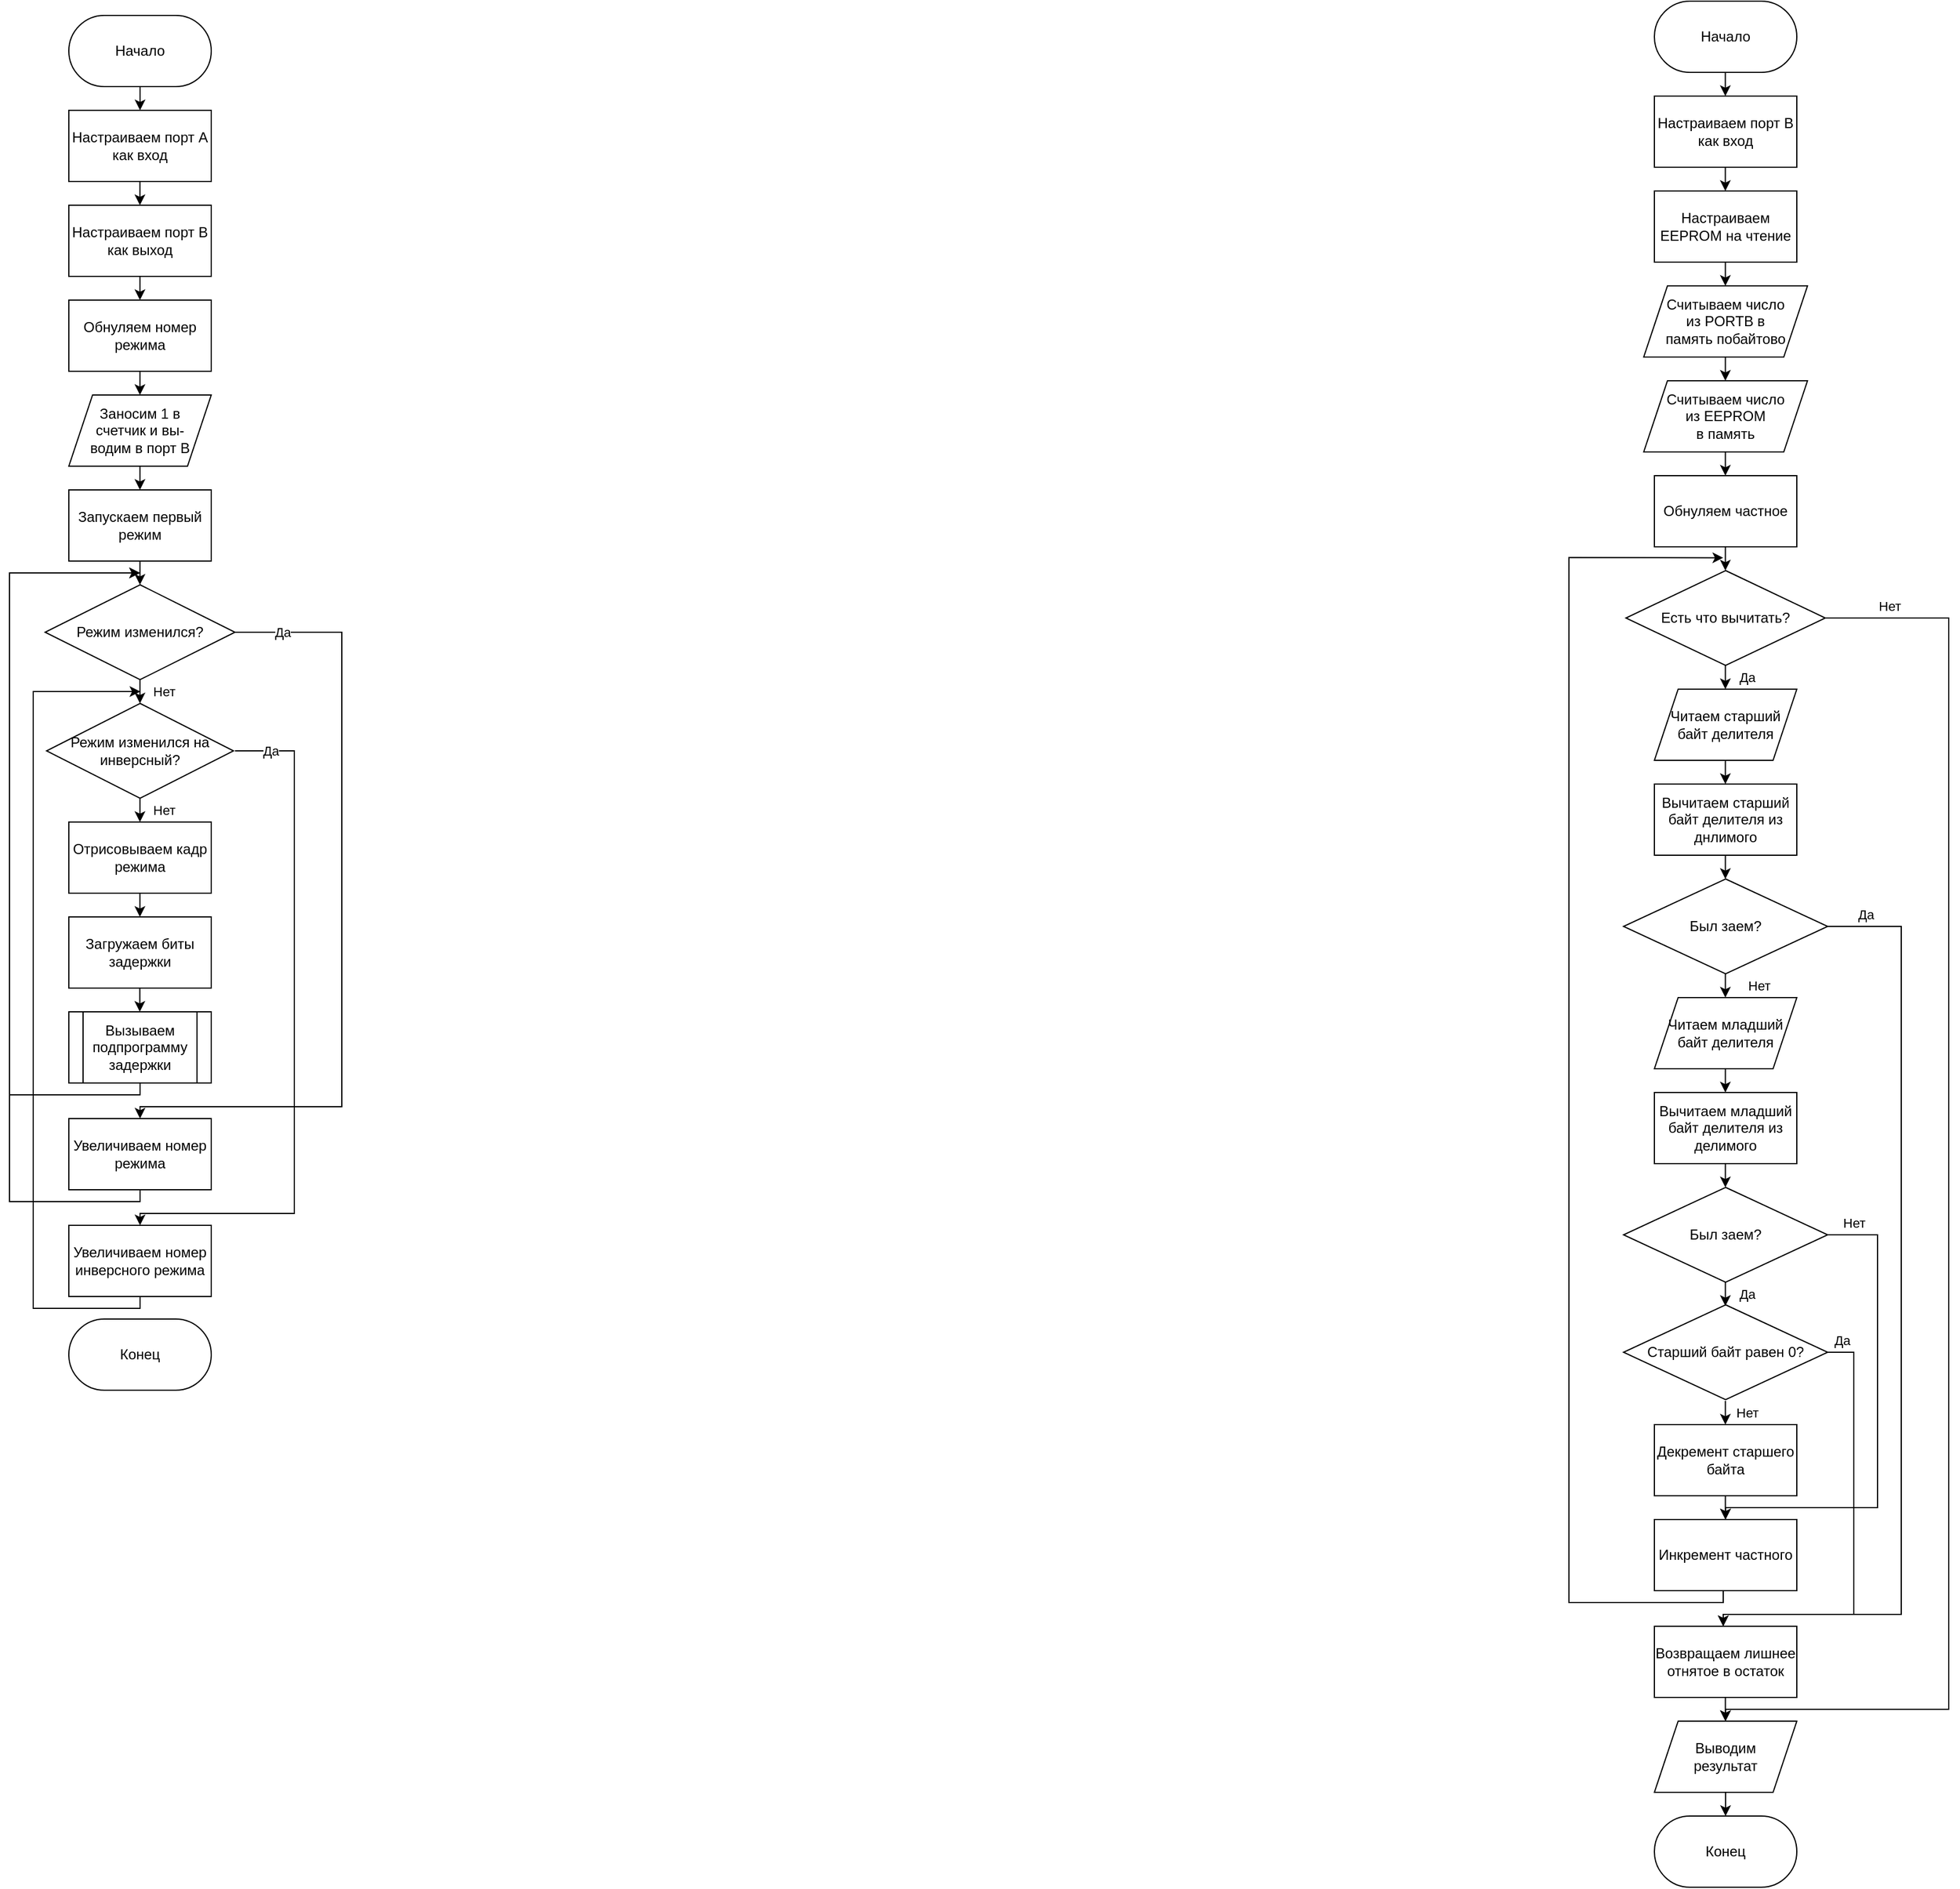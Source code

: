 <mxfile version="21.2.2" type="device">
  <diagram id="C5RBs43oDa-KdzZeNtuy" name="Page-1">
    <mxGraphModel dx="944" dy="3210" grid="0" gridSize="10" guides="1" tooltips="1" connect="1" arrows="1" fold="1" page="1" pageScale="1" pageWidth="1169" pageHeight="1654" math="0" shadow="0">
      <root>
        <mxCell id="WIyWlLk6GJQsqaUBKTNV-0" />
        <mxCell id="WIyWlLk6GJQsqaUBKTNV-1" parent="WIyWlLk6GJQsqaUBKTNV-0" />
        <mxCell id="0ptH6oZGXCHwSvXno-6U-0" value="&lt;font style=&quot;vertical-align: inherit;&quot;&gt;&lt;font style=&quot;vertical-align: inherit;&quot;&gt;Начало&lt;br&gt;&lt;/font&gt;&lt;/font&gt;" style="rounded=1;whiteSpace=wrap;html=1;arcSize=50;" vertex="1" parent="WIyWlLk6GJQsqaUBKTNV-1">
          <mxGeometry x="156" y="10" width="120" height="60" as="geometry" />
        </mxCell>
        <mxCell id="0ptH6oZGXCHwSvXno-6U-1" value="Начало" style="rounded=1;whiteSpace=wrap;html=1;arcSize=50;" vertex="1" parent="WIyWlLk6GJQsqaUBKTNV-1">
          <mxGeometry x="1492" y="-2" width="120" height="60" as="geometry" />
        </mxCell>
        <mxCell id="0ptH6oZGXCHwSvXno-6U-2" value="Конец" style="rounded=1;whiteSpace=wrap;html=1;arcSize=50;" vertex="1" parent="WIyWlLk6GJQsqaUBKTNV-1">
          <mxGeometry x="1492" y="1528" width="120" height="60" as="geometry" />
        </mxCell>
        <mxCell id="0ptH6oZGXCHwSvXno-6U-3" value="&lt;font style=&quot;vertical-align: inherit;&quot;&gt;&lt;font style=&quot;vertical-align: inherit;&quot;&gt;Конец&lt;/font&gt;&lt;/font&gt;" style="rounded=1;whiteSpace=wrap;html=1;arcSize=50;" vertex="1" parent="WIyWlLk6GJQsqaUBKTNV-1">
          <mxGeometry x="156" y="1109" width="120" height="60" as="geometry" />
        </mxCell>
        <mxCell id="0ptH6oZGXCHwSvXno-6U-4" value="&lt;font style=&quot;vertical-align: inherit;&quot;&gt;&lt;font style=&quot;vertical-align: inherit;&quot;&gt;Настраиваем порт А&lt;br&gt;как вход&lt;br&gt;&lt;/font&gt;&lt;/font&gt;" style="rounded=0;whiteSpace=wrap;html=1;" vertex="1" parent="WIyWlLk6GJQsqaUBKTNV-1">
          <mxGeometry x="156" y="90" width="120" height="60" as="geometry" />
        </mxCell>
        <mxCell id="0ptH6oZGXCHwSvXno-6U-5" value="&lt;font style=&quot;vertical-align: inherit;&quot;&gt;&lt;font style=&quot;vertical-align: inherit;&quot;&gt;Настраиваем порт В&lt;br&gt;как выход&lt;br&gt;&lt;/font&gt;&lt;/font&gt;" style="rounded=0;whiteSpace=wrap;html=1;" vertex="1" parent="WIyWlLk6GJQsqaUBKTNV-1">
          <mxGeometry x="156" y="170" width="120" height="60" as="geometry" />
        </mxCell>
        <mxCell id="0ptH6oZGXCHwSvXno-6U-6" value="&lt;font style=&quot;vertical-align: inherit;&quot;&gt;&lt;font style=&quot;vertical-align: inherit;&quot;&gt;Обнуляем номер режима&lt;/font&gt;&lt;/font&gt;" style="rounded=0;whiteSpace=wrap;html=1;" vertex="1" parent="WIyWlLk6GJQsqaUBKTNV-1">
          <mxGeometry x="156" y="250" width="120" height="60" as="geometry" />
        </mxCell>
        <mxCell id="0ptH6oZGXCHwSvXno-6U-7" value="&lt;font style=&quot;vertical-align: inherit;&quot;&gt;&lt;font style=&quot;vertical-align: inherit;&quot;&gt;Заносим 1 в&lt;br&gt;счетчик и вы-&lt;br&gt;водим в порт В&lt;/font&gt;&lt;/font&gt;" style="shape=parallelogram;perimeter=parallelogramPerimeter;whiteSpace=wrap;html=1;fixedSize=1;" vertex="1" parent="WIyWlLk6GJQsqaUBKTNV-1">
          <mxGeometry x="156" y="330" width="120" height="60" as="geometry" />
        </mxCell>
        <mxCell id="0ptH6oZGXCHwSvXno-6U-8" value="&lt;font style=&quot;vertical-align: inherit;&quot;&gt;&lt;font style=&quot;vertical-align: inherit;&quot;&gt;Запускаем первый режим&lt;/font&gt;&lt;/font&gt;" style="rounded=0;whiteSpace=wrap;html=1;" vertex="1" parent="WIyWlLk6GJQsqaUBKTNV-1">
          <mxGeometry x="156" y="410" width="120" height="60" as="geometry" />
        </mxCell>
        <mxCell id="0ptH6oZGXCHwSvXno-6U-9" value="&lt;font style=&quot;vertical-align: inherit;&quot;&gt;&lt;font style=&quot;vertical-align: inherit;&quot;&gt;Режим изменился?&lt;/font&gt;&lt;/font&gt;" style="rhombus;whiteSpace=wrap;html=1;" vertex="1" parent="WIyWlLk6GJQsqaUBKTNV-1">
          <mxGeometry x="136" y="490" width="160" height="80" as="geometry" />
        </mxCell>
        <mxCell id="0ptH6oZGXCHwSvXno-6U-10" value="&lt;font style=&quot;vertical-align: inherit;&quot;&gt;&lt;font style=&quot;vertical-align: inherit;&quot;&gt;Режим изменился на инверсный?&lt;br&gt;&lt;/font&gt;&lt;/font&gt;" style="rhombus;whiteSpace=wrap;html=1;" vertex="1" parent="WIyWlLk6GJQsqaUBKTNV-1">
          <mxGeometry x="137.25" y="590" width="157.5" height="80" as="geometry" />
        </mxCell>
        <mxCell id="0ptH6oZGXCHwSvXno-6U-11" value="&lt;font style=&quot;vertical-align: inherit;&quot;&gt;&lt;font style=&quot;vertical-align: inherit;&quot;&gt;Отрисовываем кадр режима&lt;/font&gt;&lt;/font&gt;" style="rounded=0;whiteSpace=wrap;html=1;" vertex="1" parent="WIyWlLk6GJQsqaUBKTNV-1">
          <mxGeometry x="156" y="690" width="120" height="60" as="geometry" />
        </mxCell>
        <mxCell id="0ptH6oZGXCHwSvXno-6U-12" value="&lt;font style=&quot;vertical-align: inherit;&quot;&gt;&lt;font style=&quot;vertical-align: inherit;&quot;&gt;Вызываем подпрограмму задержки&lt;/font&gt;&lt;/font&gt;" style="shape=process;whiteSpace=wrap;html=1;backgroundOutline=1;" vertex="1" parent="WIyWlLk6GJQsqaUBKTNV-1">
          <mxGeometry x="156" y="850" width="120" height="60" as="geometry" />
        </mxCell>
        <mxCell id="0ptH6oZGXCHwSvXno-6U-13" value="&lt;font style=&quot;vertical-align: inherit;&quot;&gt;&lt;font style=&quot;vertical-align: inherit;&quot;&gt;Загружаем биты задержки&lt;/font&gt;&lt;/font&gt;" style="rounded=0;whiteSpace=wrap;html=1;" vertex="1" parent="WIyWlLk6GJQsqaUBKTNV-1">
          <mxGeometry x="156" y="770" width="120" height="60" as="geometry" />
        </mxCell>
        <mxCell id="0ptH6oZGXCHwSvXno-6U-14" value="&lt;font style=&quot;vertical-align: inherit;&quot;&gt;&lt;font style=&quot;vertical-align: inherit;&quot;&gt;Увеличиваем номер режима&lt;/font&gt;&lt;/font&gt;" style="rounded=0;whiteSpace=wrap;html=1;" vertex="1" parent="WIyWlLk6GJQsqaUBKTNV-1">
          <mxGeometry x="156" y="940" width="120" height="60" as="geometry" />
        </mxCell>
        <mxCell id="0ptH6oZGXCHwSvXno-6U-15" value="&lt;font style=&quot;vertical-align: inherit;&quot;&gt;&lt;font style=&quot;vertical-align: inherit;&quot;&gt;&lt;font style=&quot;vertical-align: inherit;&quot;&gt;&lt;font style=&quot;vertical-align: inherit;&quot;&gt;Увеличиваем номер инверсного режима&lt;/font&gt;&lt;/font&gt;&lt;/font&gt;&lt;/font&gt;" style="rounded=0;whiteSpace=wrap;html=1;" vertex="1" parent="WIyWlLk6GJQsqaUBKTNV-1">
          <mxGeometry x="156" y="1030" width="120" height="60" as="geometry" />
        </mxCell>
        <mxCell id="0ptH6oZGXCHwSvXno-6U-16" value="" style="endArrow=classic;html=1;rounded=0;entryX=0.5;entryY=0;entryDx=0;entryDy=0;" edge="1" parent="WIyWlLk6GJQsqaUBKTNV-1" target="0ptH6oZGXCHwSvXno-6U-4">
          <mxGeometry width="50" height="50" relative="1" as="geometry">
            <mxPoint x="216" y="70" as="sourcePoint" />
            <mxPoint x="266" y="20" as="targetPoint" />
          </mxGeometry>
        </mxCell>
        <mxCell id="0ptH6oZGXCHwSvXno-6U-17" value="" style="endArrow=classic;html=1;rounded=0;entryX=0.5;entryY=0;entryDx=0;entryDy=0;" edge="1" parent="WIyWlLk6GJQsqaUBKTNV-1">
          <mxGeometry width="50" height="50" relative="1" as="geometry">
            <mxPoint x="215.9" y="150" as="sourcePoint" />
            <mxPoint x="215.9" y="170" as="targetPoint" />
          </mxGeometry>
        </mxCell>
        <mxCell id="0ptH6oZGXCHwSvXno-6U-18" value="" style="endArrow=classic;html=1;rounded=0;entryX=0.5;entryY=0;entryDx=0;entryDy=0;" edge="1" parent="WIyWlLk6GJQsqaUBKTNV-1">
          <mxGeometry width="50" height="50" relative="1" as="geometry">
            <mxPoint x="215.92" y="230" as="sourcePoint" />
            <mxPoint x="215.92" y="250" as="targetPoint" />
          </mxGeometry>
        </mxCell>
        <mxCell id="0ptH6oZGXCHwSvXno-6U-19" value="" style="endArrow=classic;html=1;rounded=0;entryX=0.5;entryY=0;entryDx=0;entryDy=0;" edge="1" parent="WIyWlLk6GJQsqaUBKTNV-1">
          <mxGeometry width="50" height="50" relative="1" as="geometry">
            <mxPoint x="215.92" y="310" as="sourcePoint" />
            <mxPoint x="215.92" y="330" as="targetPoint" />
          </mxGeometry>
        </mxCell>
        <mxCell id="0ptH6oZGXCHwSvXno-6U-20" value="" style="endArrow=classic;html=1;rounded=0;entryX=0.5;entryY=0;entryDx=0;entryDy=0;" edge="1" parent="WIyWlLk6GJQsqaUBKTNV-1">
          <mxGeometry width="50" height="50" relative="1" as="geometry">
            <mxPoint x="215.92" y="390" as="sourcePoint" />
            <mxPoint x="215.92" y="410" as="targetPoint" />
          </mxGeometry>
        </mxCell>
        <mxCell id="0ptH6oZGXCHwSvXno-6U-21" value="" style="endArrow=classic;html=1;rounded=0;entryX=0.5;entryY=0;entryDx=0;entryDy=0;" edge="1" parent="WIyWlLk6GJQsqaUBKTNV-1">
          <mxGeometry width="50" height="50" relative="1" as="geometry">
            <mxPoint x="215.92" y="470" as="sourcePoint" />
            <mxPoint x="215.92" y="490" as="targetPoint" />
          </mxGeometry>
        </mxCell>
        <mxCell id="0ptH6oZGXCHwSvXno-6U-22" value="Нет" style="endArrow=classic;html=1;rounded=0;entryX=0.5;entryY=0;entryDx=0;entryDy=0;" edge="1" parent="WIyWlLk6GJQsqaUBKTNV-1">
          <mxGeometry y="20" width="50" height="50" relative="1" as="geometry">
            <mxPoint x="215.92" y="570" as="sourcePoint" />
            <mxPoint x="215.92" y="590" as="targetPoint" />
            <mxPoint as="offset" />
          </mxGeometry>
        </mxCell>
        <mxCell id="0ptH6oZGXCHwSvXno-6U-23" value="Нет" style="endArrow=classic;html=1;rounded=0;entryX=0.5;entryY=0;entryDx=0;entryDy=0;" edge="1" parent="WIyWlLk6GJQsqaUBKTNV-1">
          <mxGeometry y="20" width="50" height="50" relative="1" as="geometry">
            <mxPoint x="215.92" y="670" as="sourcePoint" />
            <mxPoint x="215.92" y="690" as="targetPoint" />
            <mxPoint as="offset" />
          </mxGeometry>
        </mxCell>
        <mxCell id="0ptH6oZGXCHwSvXno-6U-24" value="" style="endArrow=classic;html=1;rounded=0;entryX=0.5;entryY=0;entryDx=0;entryDy=0;" edge="1" parent="WIyWlLk6GJQsqaUBKTNV-1">
          <mxGeometry width="50" height="50" relative="1" as="geometry">
            <mxPoint x="215.89" y="750" as="sourcePoint" />
            <mxPoint x="215.89" y="770" as="targetPoint" />
          </mxGeometry>
        </mxCell>
        <mxCell id="0ptH6oZGXCHwSvXno-6U-25" value="" style="endArrow=classic;html=1;rounded=0;entryX=0.5;entryY=0;entryDx=0;entryDy=0;" edge="1" parent="WIyWlLk6GJQsqaUBKTNV-1">
          <mxGeometry width="50" height="50" relative="1" as="geometry">
            <mxPoint x="215.81" y="830" as="sourcePoint" />
            <mxPoint x="215.81" y="850" as="targetPoint" />
          </mxGeometry>
        </mxCell>
        <mxCell id="0ptH6oZGXCHwSvXno-6U-28" value="" style="endArrow=none;html=1;rounded=0;entryX=0.5;entryY=1;entryDx=0;entryDy=0;" edge="1" parent="WIyWlLk6GJQsqaUBKTNV-1" target="0ptH6oZGXCHwSvXno-6U-12">
          <mxGeometry width="50" height="50" relative="1" as="geometry">
            <mxPoint x="106" y="480" as="sourcePoint" />
            <mxPoint x="246" y="930" as="targetPoint" />
            <Array as="points">
              <mxPoint x="106" y="920" />
              <mxPoint x="216" y="920" />
            </Array>
          </mxGeometry>
        </mxCell>
        <mxCell id="0ptH6oZGXCHwSvXno-6U-29" value="" style="endArrow=classic;html=1;rounded=0;" edge="1" parent="WIyWlLk6GJQsqaUBKTNV-1">
          <mxGeometry width="50" height="50" relative="1" as="geometry">
            <mxPoint x="106" y="480" as="sourcePoint" />
            <mxPoint x="216" y="480" as="targetPoint" />
          </mxGeometry>
        </mxCell>
        <mxCell id="0ptH6oZGXCHwSvXno-6U-30" value="Да" style="endArrow=classic;html=1;rounded=0;exitX=1;exitY=0.5;exitDx=0;exitDy=0;entryX=0.5;entryY=0;entryDx=0;entryDy=0;" edge="1" parent="WIyWlLk6GJQsqaUBKTNV-1" source="0ptH6oZGXCHwSvXno-6U-9" target="0ptH6oZGXCHwSvXno-6U-14">
          <mxGeometry x="-0.881" width="50" height="50" relative="1" as="geometry">
            <mxPoint x="336" y="640" as="sourcePoint" />
            <mxPoint x="386" y="590" as="targetPoint" />
            <Array as="points">
              <mxPoint x="386" y="530" />
              <mxPoint x="386" y="930" />
              <mxPoint x="216" y="930" />
            </Array>
            <mxPoint as="offset" />
          </mxGeometry>
        </mxCell>
        <mxCell id="0ptH6oZGXCHwSvXno-6U-31" value="Да" style="endArrow=classic;html=1;rounded=0;entryX=0.5;entryY=0;entryDx=0;entryDy=0;" edge="1" parent="WIyWlLk6GJQsqaUBKTNV-1" target="0ptH6oZGXCHwSvXno-6U-15">
          <mxGeometry x="-0.897" width="50" height="50" relative="1" as="geometry">
            <mxPoint x="296" y="630" as="sourcePoint" />
            <mxPoint x="346" y="580" as="targetPoint" />
            <Array as="points">
              <mxPoint x="346" y="630" />
              <mxPoint x="346" y="1020" />
              <mxPoint x="216" y="1020" />
            </Array>
            <mxPoint as="offset" />
          </mxGeometry>
        </mxCell>
        <mxCell id="0ptH6oZGXCHwSvXno-6U-32" value="" style="endArrow=classic;html=1;rounded=0;exitX=0.5;exitY=1;exitDx=0;exitDy=0;" edge="1" parent="WIyWlLk6GJQsqaUBKTNV-1" source="0ptH6oZGXCHwSvXno-6U-14">
          <mxGeometry width="50" height="50" relative="1" as="geometry">
            <mxPoint x="118" y="1000" as="sourcePoint" />
            <mxPoint x="216" y="480" as="targetPoint" />
            <Array as="points">
              <mxPoint x="216" y="1010" />
              <mxPoint x="106" y="1010" />
              <mxPoint x="106" y="480" />
            </Array>
          </mxGeometry>
        </mxCell>
        <mxCell id="0ptH6oZGXCHwSvXno-6U-33" value="" style="endArrow=classic;html=1;rounded=0;exitX=0.5;exitY=1;exitDx=0;exitDy=0;" edge="1" parent="WIyWlLk6GJQsqaUBKTNV-1" source="0ptH6oZGXCHwSvXno-6U-15">
          <mxGeometry width="50" height="50" relative="1" as="geometry">
            <mxPoint x="216" y="1100" as="sourcePoint" />
            <mxPoint x="216.267" y="580" as="targetPoint" />
            <Array as="points">
              <mxPoint x="216" y="1100" />
              <mxPoint x="126" y="1100" />
              <mxPoint x="126" y="580" />
            </Array>
          </mxGeometry>
        </mxCell>
        <mxCell id="0ptH6oZGXCHwSvXno-6U-36" value="Настраиваем порт В как вход" style="rounded=0;whiteSpace=wrap;html=1;" vertex="1" parent="WIyWlLk6GJQsqaUBKTNV-1">
          <mxGeometry x="1492" y="78" width="120" height="60" as="geometry" />
        </mxCell>
        <mxCell id="0ptH6oZGXCHwSvXno-6U-37" value="Настраиваем EEPROM на чтение" style="rounded=0;whiteSpace=wrap;html=1;" vertex="1" parent="WIyWlLk6GJQsqaUBKTNV-1">
          <mxGeometry x="1492" y="158" width="120" height="60" as="geometry" />
        </mxCell>
        <mxCell id="0ptH6oZGXCHwSvXno-6U-38" value="Считываем число&lt;br&gt;из PORTB в&lt;br&gt;память побайтово" style="shape=parallelogram;perimeter=parallelogramPerimeter;whiteSpace=wrap;html=1;fixedSize=1;" vertex="1" parent="WIyWlLk6GJQsqaUBKTNV-1">
          <mxGeometry x="1483" y="238" width="138" height="60" as="geometry" />
        </mxCell>
        <mxCell id="0ptH6oZGXCHwSvXno-6U-39" value="Считываем число&lt;br&gt;из EEPROM&lt;br&gt;в память" style="shape=parallelogram;perimeter=parallelogramPerimeter;whiteSpace=wrap;html=1;fixedSize=1;" vertex="1" parent="WIyWlLk6GJQsqaUBKTNV-1">
          <mxGeometry x="1483" y="318" width="138" height="60" as="geometry" />
        </mxCell>
        <mxCell id="0ptH6oZGXCHwSvXno-6U-40" value="Обнуляем частное" style="rounded=0;whiteSpace=wrap;html=1;" vertex="1" parent="WIyWlLk6GJQsqaUBKTNV-1">
          <mxGeometry x="1492" y="398" width="120" height="60" as="geometry" />
        </mxCell>
        <mxCell id="0ptH6oZGXCHwSvXno-6U-41" value="Есть что вычитать?" style="rhombus;whiteSpace=wrap;html=1;" vertex="1" parent="WIyWlLk6GJQsqaUBKTNV-1">
          <mxGeometry x="1468" y="478" width="168" height="80" as="geometry" />
        </mxCell>
        <mxCell id="0ptH6oZGXCHwSvXno-6U-42" value="Читаем старший байт делителя" style="shape=parallelogram;perimeter=parallelogramPerimeter;whiteSpace=wrap;html=1;fixedSize=1;" vertex="1" parent="WIyWlLk6GJQsqaUBKTNV-1">
          <mxGeometry x="1492" y="578" width="120" height="60" as="geometry" />
        </mxCell>
        <mxCell id="0ptH6oZGXCHwSvXno-6U-43" value="Был заем?" style="rhombus;whiteSpace=wrap;html=1;" vertex="1" parent="WIyWlLk6GJQsqaUBKTNV-1">
          <mxGeometry x="1466" y="738" width="172" height="80" as="geometry" />
        </mxCell>
        <mxCell id="0ptH6oZGXCHwSvXno-6U-44" value="Вычитаем старший байт делителя из днлимого" style="rounded=0;whiteSpace=wrap;html=1;" vertex="1" parent="WIyWlLk6GJQsqaUBKTNV-1">
          <mxGeometry x="1492" y="658" width="120" height="60" as="geometry" />
        </mxCell>
        <mxCell id="0ptH6oZGXCHwSvXno-6U-45" value="Вычитаем младший байт делителя из делимого" style="rounded=0;whiteSpace=wrap;html=1;" vertex="1" parent="WIyWlLk6GJQsqaUBKTNV-1">
          <mxGeometry x="1492" y="918" width="120" height="60" as="geometry" />
        </mxCell>
        <mxCell id="0ptH6oZGXCHwSvXno-6U-46" value="Читаем младший байт делителя" style="shape=parallelogram;perimeter=parallelogramPerimeter;whiteSpace=wrap;html=1;fixedSize=1;" vertex="1" parent="WIyWlLk6GJQsqaUBKTNV-1">
          <mxGeometry x="1492" y="838" width="120" height="60" as="geometry" />
        </mxCell>
        <mxCell id="0ptH6oZGXCHwSvXno-6U-47" value="Был заем?" style="rhombus;whiteSpace=wrap;html=1;" vertex="1" parent="WIyWlLk6GJQsqaUBKTNV-1">
          <mxGeometry x="1466" y="998" width="172" height="80" as="geometry" />
        </mxCell>
        <mxCell id="0ptH6oZGXCHwSvXno-6U-48" value="Старший байт равен 0?" style="rhombus;whiteSpace=wrap;html=1;" vertex="1" parent="WIyWlLk6GJQsqaUBKTNV-1">
          <mxGeometry x="1466" y="1097" width="172" height="80" as="geometry" />
        </mxCell>
        <mxCell id="0ptH6oZGXCHwSvXno-6U-49" value="Декремент старшего байта" style="rounded=0;whiteSpace=wrap;html=1;" vertex="1" parent="WIyWlLk6GJQsqaUBKTNV-1">
          <mxGeometry x="1492" y="1198" width="120" height="60" as="geometry" />
        </mxCell>
        <mxCell id="0ptH6oZGXCHwSvXno-6U-50" value="Инкремент частного" style="rounded=0;whiteSpace=wrap;html=1;" vertex="1" parent="WIyWlLk6GJQsqaUBKTNV-1">
          <mxGeometry x="1492" y="1278" width="120" height="60" as="geometry" />
        </mxCell>
        <mxCell id="0ptH6oZGXCHwSvXno-6U-51" value="Возвращаем лишнее отнятое в остаток" style="rounded=0;whiteSpace=wrap;html=1;" vertex="1" parent="WIyWlLk6GJQsqaUBKTNV-1">
          <mxGeometry x="1492" y="1368" width="120" height="60" as="geometry" />
        </mxCell>
        <mxCell id="0ptH6oZGXCHwSvXno-6U-52" value="Выводим&lt;br&gt;результат" style="shape=parallelogram;perimeter=parallelogramPerimeter;whiteSpace=wrap;html=1;fixedSize=1;" vertex="1" parent="WIyWlLk6GJQsqaUBKTNV-1">
          <mxGeometry x="1492" y="1448" width="120" height="60" as="geometry" />
        </mxCell>
        <mxCell id="0ptH6oZGXCHwSvXno-6U-53" value="" style="endArrow=classic;html=1;rounded=0;entryX=0.5;entryY=0;entryDx=0;entryDy=0;" edge="1" parent="WIyWlLk6GJQsqaUBKTNV-1">
          <mxGeometry width="50" height="50" relative="1" as="geometry">
            <mxPoint x="1551.77" y="58" as="sourcePoint" />
            <mxPoint x="1551.77" y="78" as="targetPoint" />
          </mxGeometry>
        </mxCell>
        <mxCell id="0ptH6oZGXCHwSvXno-6U-54" value="" style="endArrow=classic;html=1;rounded=0;entryX=0.5;entryY=0;entryDx=0;entryDy=0;" edge="1" parent="WIyWlLk6GJQsqaUBKTNV-1">
          <mxGeometry width="50" height="50" relative="1" as="geometry">
            <mxPoint x="1551.77" y="138" as="sourcePoint" />
            <mxPoint x="1551.77" y="158" as="targetPoint" />
          </mxGeometry>
        </mxCell>
        <mxCell id="0ptH6oZGXCHwSvXno-6U-55" value="" style="endArrow=classic;html=1;rounded=0;entryX=0.5;entryY=0;entryDx=0;entryDy=0;" edge="1" parent="WIyWlLk6GJQsqaUBKTNV-1">
          <mxGeometry width="50" height="50" relative="1" as="geometry">
            <mxPoint x="1551.8" y="218" as="sourcePoint" />
            <mxPoint x="1551.8" y="238" as="targetPoint" />
          </mxGeometry>
        </mxCell>
        <mxCell id="0ptH6oZGXCHwSvXno-6U-56" value="" style="endArrow=classic;html=1;rounded=0;entryX=0.5;entryY=0;entryDx=0;entryDy=0;" edge="1" parent="WIyWlLk6GJQsqaUBKTNV-1">
          <mxGeometry width="50" height="50" relative="1" as="geometry">
            <mxPoint x="1551.8" y="298" as="sourcePoint" />
            <mxPoint x="1551.8" y="318" as="targetPoint" />
          </mxGeometry>
        </mxCell>
        <mxCell id="0ptH6oZGXCHwSvXno-6U-57" value="" style="endArrow=classic;html=1;rounded=0;entryX=0.5;entryY=0;entryDx=0;entryDy=0;" edge="1" parent="WIyWlLk6GJQsqaUBKTNV-1">
          <mxGeometry width="50" height="50" relative="1" as="geometry">
            <mxPoint x="1551.8" y="378" as="sourcePoint" />
            <mxPoint x="1551.8" y="398" as="targetPoint" />
          </mxGeometry>
        </mxCell>
        <mxCell id="0ptH6oZGXCHwSvXno-6U-58" value="" style="endArrow=classic;html=1;rounded=0;entryX=0.5;entryY=0;entryDx=0;entryDy=0;" edge="1" parent="WIyWlLk6GJQsqaUBKTNV-1">
          <mxGeometry width="50" height="50" relative="1" as="geometry">
            <mxPoint x="1551.8" y="458" as="sourcePoint" />
            <mxPoint x="1551.8" y="478" as="targetPoint" />
          </mxGeometry>
        </mxCell>
        <mxCell id="0ptH6oZGXCHwSvXno-6U-59" value="Да" style="endArrow=classic;html=1;rounded=0;entryX=0.5;entryY=0;entryDx=0;entryDy=0;" edge="1" parent="WIyWlLk6GJQsqaUBKTNV-1">
          <mxGeometry y="18" width="50" height="50" relative="1" as="geometry">
            <mxPoint x="1551.8" y="558" as="sourcePoint" />
            <mxPoint x="1551.8" y="578" as="targetPoint" />
            <mxPoint as="offset" />
          </mxGeometry>
        </mxCell>
        <mxCell id="0ptH6oZGXCHwSvXno-6U-60" value="" style="endArrow=classic;html=1;rounded=0;entryX=0.5;entryY=0;entryDx=0;entryDy=0;" edge="1" parent="WIyWlLk6GJQsqaUBKTNV-1">
          <mxGeometry width="50" height="50" relative="1" as="geometry">
            <mxPoint x="1551.8" y="638" as="sourcePoint" />
            <mxPoint x="1551.8" y="658" as="targetPoint" />
          </mxGeometry>
        </mxCell>
        <mxCell id="0ptH6oZGXCHwSvXno-6U-61" value="" style="endArrow=classic;html=1;rounded=0;entryX=0.5;entryY=0;entryDx=0;entryDy=0;" edge="1" parent="WIyWlLk6GJQsqaUBKTNV-1">
          <mxGeometry width="50" height="50" relative="1" as="geometry">
            <mxPoint x="1551.8" y="718" as="sourcePoint" />
            <mxPoint x="1551.8" y="738" as="targetPoint" />
          </mxGeometry>
        </mxCell>
        <mxCell id="0ptH6oZGXCHwSvXno-6U-62" value="Нет" style="endArrow=classic;html=1;rounded=0;entryX=0.5;entryY=0;entryDx=0;entryDy=0;" edge="1" parent="WIyWlLk6GJQsqaUBKTNV-1">
          <mxGeometry y="28" width="50" height="50" relative="1" as="geometry">
            <mxPoint x="1551.8" y="818" as="sourcePoint" />
            <mxPoint x="1551.8" y="838" as="targetPoint" />
            <mxPoint as="offset" />
          </mxGeometry>
        </mxCell>
        <mxCell id="0ptH6oZGXCHwSvXno-6U-63" value="" style="endArrow=classic;html=1;rounded=0;entryX=0.5;entryY=0;entryDx=0;entryDy=0;" edge="1" parent="WIyWlLk6GJQsqaUBKTNV-1">
          <mxGeometry width="50" height="50" relative="1" as="geometry">
            <mxPoint x="1551.8" y="898" as="sourcePoint" />
            <mxPoint x="1551.8" y="918" as="targetPoint" />
          </mxGeometry>
        </mxCell>
        <mxCell id="0ptH6oZGXCHwSvXno-6U-64" value="" style="endArrow=classic;html=1;rounded=0;entryX=0.5;entryY=0;entryDx=0;entryDy=0;" edge="1" parent="WIyWlLk6GJQsqaUBKTNV-1">
          <mxGeometry width="50" height="50" relative="1" as="geometry">
            <mxPoint x="1551.8" y="978" as="sourcePoint" />
            <mxPoint x="1551.8" y="998" as="targetPoint" />
          </mxGeometry>
        </mxCell>
        <mxCell id="0ptH6oZGXCHwSvXno-6U-65" value="Да" style="endArrow=classic;html=1;rounded=0;entryX=0.5;entryY=0;entryDx=0;entryDy=0;" edge="1" parent="WIyWlLk6GJQsqaUBKTNV-1">
          <mxGeometry y="18" width="50" height="50" relative="1" as="geometry">
            <mxPoint x="1551.8" y="1078" as="sourcePoint" />
            <mxPoint x="1551.8" y="1098" as="targetPoint" />
            <mxPoint as="offset" />
          </mxGeometry>
        </mxCell>
        <mxCell id="0ptH6oZGXCHwSvXno-6U-66" value="Нет" style="endArrow=classic;html=1;rounded=0;entryX=0.5;entryY=0;entryDx=0;entryDy=0;" edge="1" parent="WIyWlLk6GJQsqaUBKTNV-1">
          <mxGeometry y="18" width="50" height="50" relative="1" as="geometry">
            <mxPoint x="1551.8" y="1178" as="sourcePoint" />
            <mxPoint x="1551.8" y="1198" as="targetPoint" />
            <mxPoint as="offset" />
          </mxGeometry>
        </mxCell>
        <mxCell id="0ptH6oZGXCHwSvXno-6U-67" value="" style="endArrow=classic;html=1;rounded=0;entryX=0.5;entryY=0;entryDx=0;entryDy=0;" edge="1" parent="WIyWlLk6GJQsqaUBKTNV-1">
          <mxGeometry width="50" height="50" relative="1" as="geometry">
            <mxPoint x="1551.8" y="1258" as="sourcePoint" />
            <mxPoint x="1551.8" y="1278" as="targetPoint" />
          </mxGeometry>
        </mxCell>
        <mxCell id="0ptH6oZGXCHwSvXno-6U-68" value="" style="endArrow=classic;html=1;rounded=0;entryX=0.5;entryY=0;entryDx=0;entryDy=0;" edge="1" parent="WIyWlLk6GJQsqaUBKTNV-1">
          <mxGeometry width="50" height="50" relative="1" as="geometry">
            <mxPoint x="1551.8" y="1428" as="sourcePoint" />
            <mxPoint x="1551.8" y="1448" as="targetPoint" />
          </mxGeometry>
        </mxCell>
        <mxCell id="0ptH6oZGXCHwSvXno-6U-69" value="Нет" style="endArrow=classic;html=1;rounded=0;exitX=1;exitY=0.5;exitDx=0;exitDy=0;entryX=0.5;entryY=0;entryDx=0;entryDy=0;" edge="1" parent="WIyWlLk6GJQsqaUBKTNV-1" source="0ptH6oZGXCHwSvXno-6U-41" target="0ptH6oZGXCHwSvXno-6U-52">
          <mxGeometry x="-0.912" y="10" width="50" height="50" relative="1" as="geometry">
            <mxPoint x="1600" y="1218" as="sourcePoint" />
            <mxPoint x="1650" y="1168" as="targetPoint" />
            <Array as="points">
              <mxPoint x="1740" y="518" />
              <mxPoint x="1740" y="1438" />
              <mxPoint x="1552" y="1438" />
            </Array>
            <mxPoint as="offset" />
          </mxGeometry>
        </mxCell>
        <mxCell id="0ptH6oZGXCHwSvXno-6U-70" value="" style="endArrow=classic;html=1;rounded=0;" edge="1" parent="WIyWlLk6GJQsqaUBKTNV-1">
          <mxGeometry width="50" height="50" relative="1" as="geometry">
            <mxPoint x="1550" y="1338" as="sourcePoint" />
            <mxPoint x="1550" y="467.231" as="targetPoint" />
            <Array as="points">
              <mxPoint x="1550" y="1348" />
              <mxPoint x="1420" y="1348" />
              <mxPoint x="1420" y="467" />
            </Array>
          </mxGeometry>
        </mxCell>
        <mxCell id="0ptH6oZGXCHwSvXno-6U-71" value="" style="endArrow=classic;html=1;rounded=0;entryX=0.5;entryY=0;entryDx=0;entryDy=0;" edge="1" parent="WIyWlLk6GJQsqaUBKTNV-1">
          <mxGeometry width="50" height="50" relative="1" as="geometry">
            <mxPoint x="1551.96" y="1508" as="sourcePoint" />
            <mxPoint x="1551.96" y="1528" as="targetPoint" />
          </mxGeometry>
        </mxCell>
        <mxCell id="0ptH6oZGXCHwSvXno-6U-72" value="Да" style="endArrow=classic;html=1;rounded=0;exitX=1;exitY=0.5;exitDx=0;exitDy=0;" edge="1" parent="WIyWlLk6GJQsqaUBKTNV-1" source="0ptH6oZGXCHwSvXno-6U-48">
          <mxGeometry x="-0.936" y="10" width="50" height="50" relative="1" as="geometry">
            <mxPoint x="1640" y="1138" as="sourcePoint" />
            <mxPoint x="1550" y="1368" as="targetPoint" />
            <Array as="points">
              <mxPoint x="1660" y="1137" />
              <mxPoint x="1660" y="1358" />
              <mxPoint x="1550" y="1358" />
            </Array>
            <mxPoint as="offset" />
          </mxGeometry>
        </mxCell>
        <mxCell id="0ptH6oZGXCHwSvXno-6U-73" value="Нет" style="endArrow=classic;html=1;rounded=0;exitX=1;exitY=0.5;exitDx=0;exitDy=0;entryX=0.5;entryY=0;entryDx=0;entryDy=0;" edge="1" parent="WIyWlLk6GJQsqaUBKTNV-1" source="0ptH6oZGXCHwSvXno-6U-47" target="0ptH6oZGXCHwSvXno-6U-50">
          <mxGeometry x="-0.893" y="10" width="50" height="50" relative="1" as="geometry">
            <mxPoint x="1640" y="1038" as="sourcePoint" />
            <mxPoint x="1690" y="988" as="targetPoint" />
            <Array as="points">
              <mxPoint x="1680" y="1038" />
              <mxPoint x="1680" y="1268" />
              <mxPoint x="1552" y="1268" />
            </Array>
            <mxPoint as="offset" />
          </mxGeometry>
        </mxCell>
        <mxCell id="0ptH6oZGXCHwSvXno-6U-74" value="Да" style="endArrow=classic;html=1;rounded=0;exitX=1;exitY=0.5;exitDx=0;exitDy=0;" edge="1" parent="WIyWlLk6GJQsqaUBKTNV-1" source="0ptH6oZGXCHwSvXno-6U-43">
          <mxGeometry x="-0.92" y="10" width="50" height="50" relative="1" as="geometry">
            <mxPoint x="1640" y="778" as="sourcePoint" />
            <mxPoint x="1550" y="1368" as="targetPoint" />
            <Array as="points">
              <mxPoint x="1700" y="778" />
              <mxPoint x="1700" y="1358" />
              <mxPoint x="1550" y="1358" />
            </Array>
            <mxPoint as="offset" />
          </mxGeometry>
        </mxCell>
      </root>
    </mxGraphModel>
  </diagram>
</mxfile>
